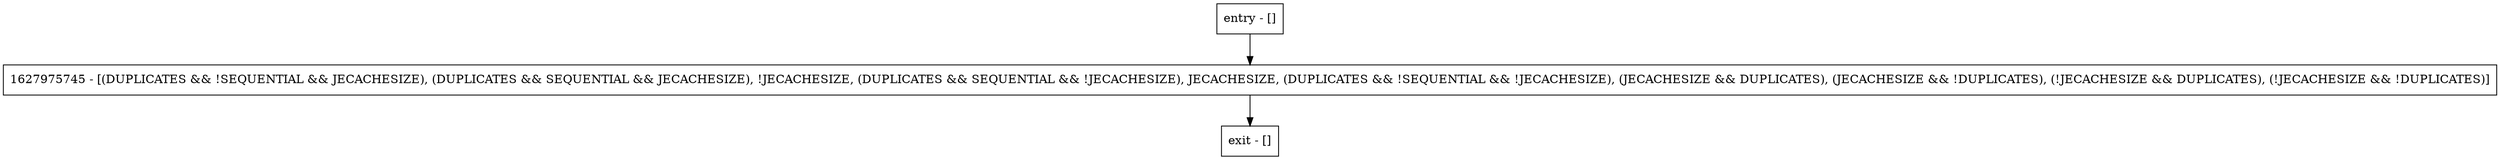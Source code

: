 digraph compareTo {
node [shape=record];
entry [label="entry - []"];
exit [label="exit - []"];
1627975745 [label="1627975745 - [(DUPLICATES && !SEQUENTIAL && JECACHESIZE), (DUPLICATES && SEQUENTIAL && JECACHESIZE), !JECACHESIZE, (DUPLICATES && SEQUENTIAL && !JECACHESIZE), JECACHESIZE, (DUPLICATES && !SEQUENTIAL && !JECACHESIZE), (JECACHESIZE && DUPLICATES), (JECACHESIZE && !DUPLICATES), (!JECACHESIZE && DUPLICATES), (!JECACHESIZE && !DUPLICATES)]"];
entry;
exit;
entry -> 1627975745;
1627975745 -> exit;
}
